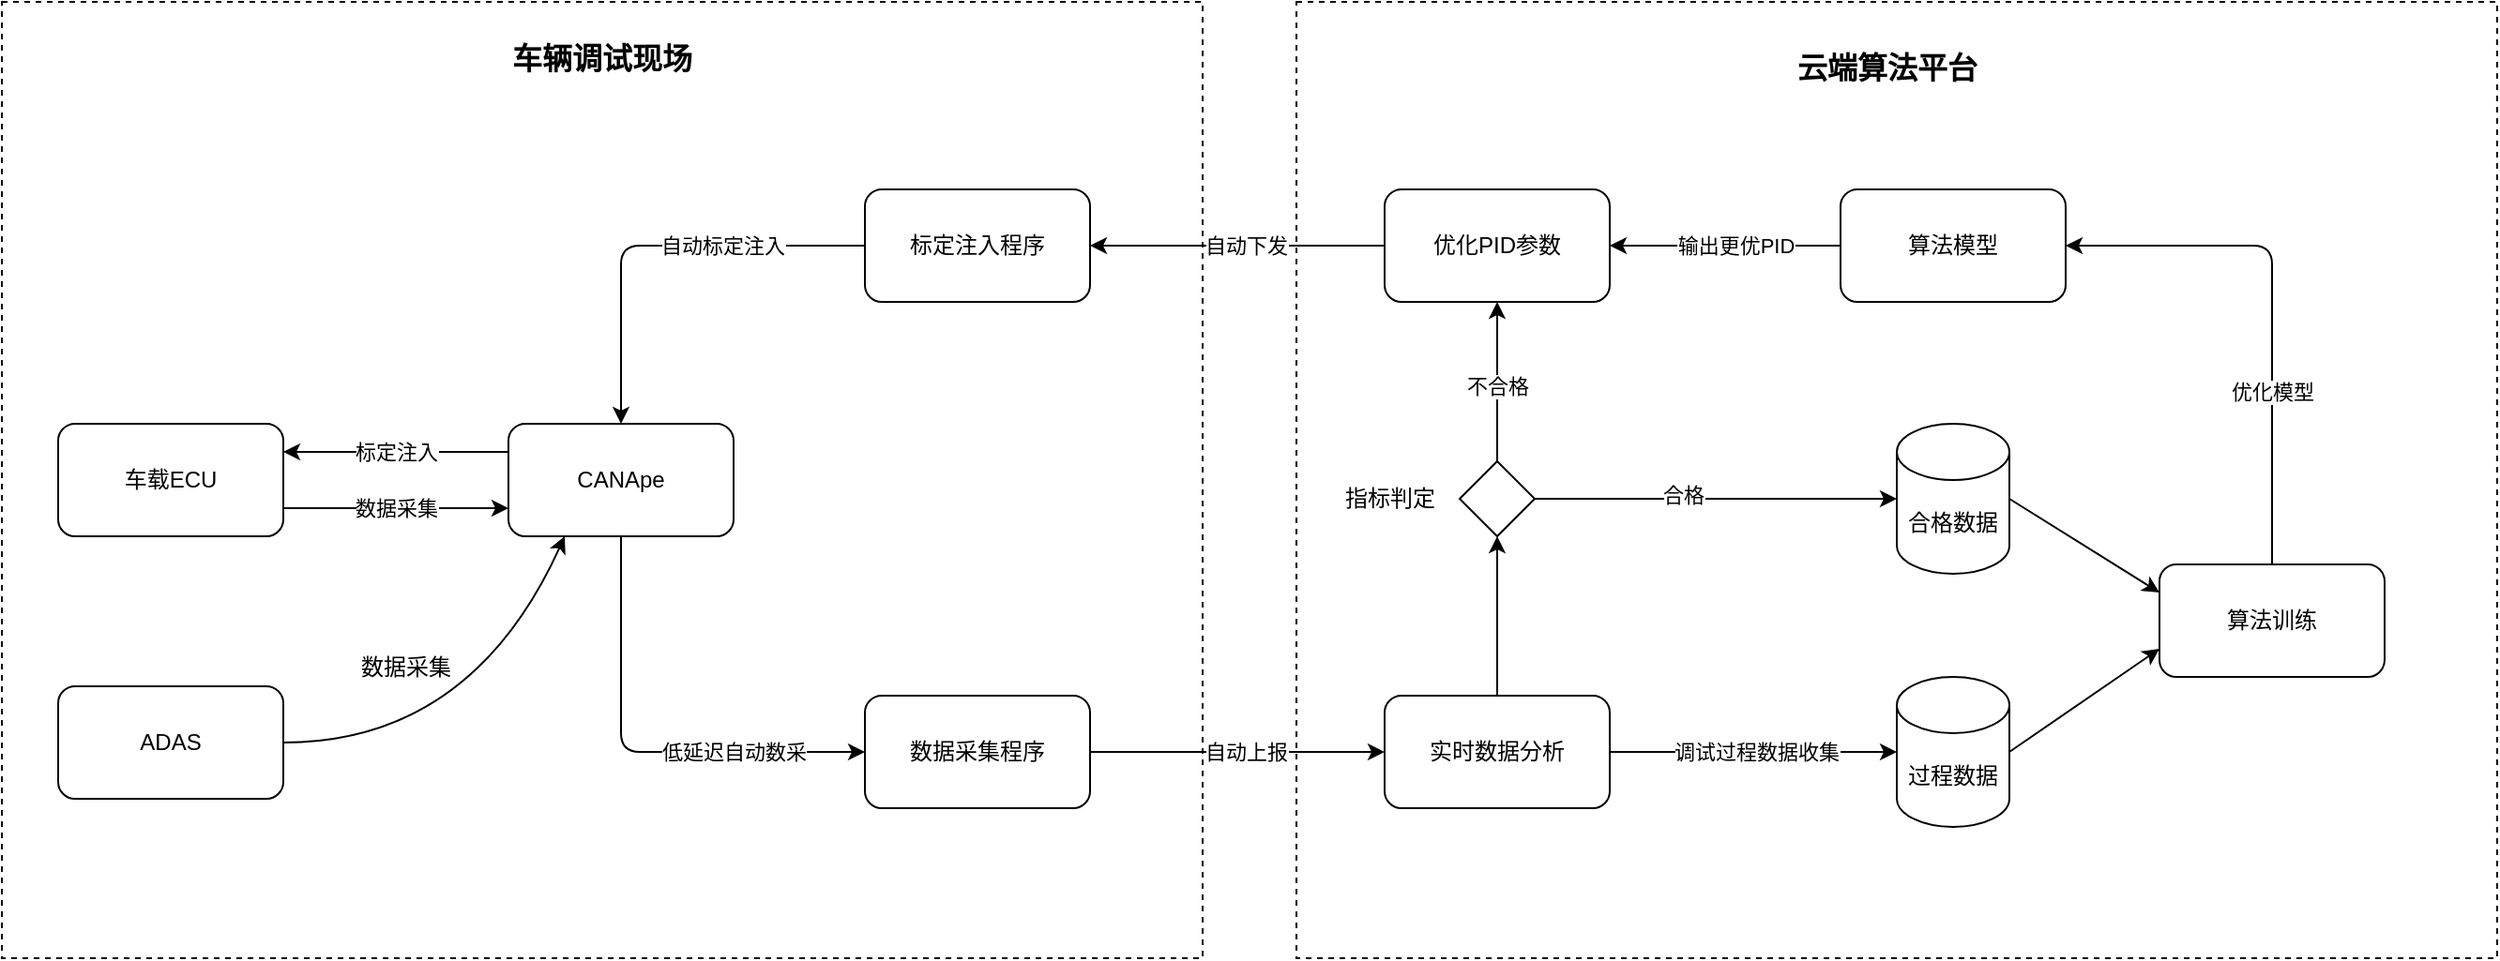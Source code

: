 <mxfile version="20.2.4" type="github">
  <diagram id="gSlv95_4RIC7wDLJ_D38" name="第 1 页">
    <mxGraphModel dx="1878" dy="1025" grid="1" gridSize="10" guides="1" tooltips="1" connect="1" arrows="1" fold="1" page="1" pageScale="1" pageWidth="827" pageHeight="1169" math="0" shadow="0">
      <root>
        <mxCell id="0" />
        <mxCell id="1" parent="0" />
        <mxCell id="lMwt3xtERxKwk5VagIGB-60" value="" style="rounded=0;whiteSpace=wrap;html=1;fontSize=16;dashed=1;" vertex="1" parent="1">
          <mxGeometry x="740" y="170" width="640" height="510" as="geometry" />
        </mxCell>
        <mxCell id="lMwt3xtERxKwk5VagIGB-58" value="" style="rounded=0;whiteSpace=wrap;html=1;fontSize=16;dashed=1;" vertex="1" parent="1">
          <mxGeometry x="50" y="170" width="640" height="510" as="geometry" />
        </mxCell>
        <mxCell id="lMwt3xtERxKwk5VagIGB-2" value="车载ECU" style="rounded=1;whiteSpace=wrap;html=1;" vertex="1" parent="1">
          <mxGeometry x="80" y="395" width="120" height="60" as="geometry" />
        </mxCell>
        <mxCell id="lMwt3xtERxKwk5VagIGB-4" value="CANApe" style="rounded=1;whiteSpace=wrap;html=1;" vertex="1" parent="1">
          <mxGeometry x="320" y="395" width="120" height="60" as="geometry" />
        </mxCell>
        <mxCell id="lMwt3xtERxKwk5VagIGB-5" value="数据采集程序" style="rounded=1;whiteSpace=wrap;html=1;" vertex="1" parent="1">
          <mxGeometry x="510" y="540" width="120" height="60" as="geometry" />
        </mxCell>
        <mxCell id="lMwt3xtERxKwk5VagIGB-6" value="实时数据分析" style="rounded=1;whiteSpace=wrap;html=1;" vertex="1" parent="1">
          <mxGeometry x="787" y="540" width="120" height="60" as="geometry" />
        </mxCell>
        <mxCell id="lMwt3xtERxKwk5VagIGB-7" value="标定注入程序" style="rounded=1;whiteSpace=wrap;html=1;" vertex="1" parent="1">
          <mxGeometry x="510" y="270" width="120" height="60" as="geometry" />
        </mxCell>
        <mxCell id="lMwt3xtERxKwk5VagIGB-9" value="" style="endArrow=classic;html=1;rounded=0;exitX=1;exitY=0.75;exitDx=0;exitDy=0;entryX=0;entryY=0.75;entryDx=0;entryDy=0;" edge="1" parent="1" source="lMwt3xtERxKwk5VagIGB-2" target="lMwt3xtERxKwk5VagIGB-4">
          <mxGeometry width="50" height="50" relative="1" as="geometry">
            <mxPoint x="240" y="460" as="sourcePoint" />
            <mxPoint x="290" y="410" as="targetPoint" />
            <Array as="points" />
          </mxGeometry>
        </mxCell>
        <mxCell id="lMwt3xtERxKwk5VagIGB-10" value="数据采集" style="edgeLabel;html=1;align=center;verticalAlign=middle;resizable=0;points=[];" vertex="1" connectable="0" parent="lMwt3xtERxKwk5VagIGB-9">
          <mxGeometry x="-0.417" y="2" relative="1" as="geometry">
            <mxPoint x="25" y="2" as="offset" />
          </mxGeometry>
        </mxCell>
        <mxCell id="lMwt3xtERxKwk5VagIGB-11" value="标定注入" style="endArrow=classic;html=1;rounded=0;entryX=1;entryY=0.25;entryDx=0;entryDy=0;exitX=0;exitY=0.25;exitDx=0;exitDy=0;" edge="1" parent="1" source="lMwt3xtERxKwk5VagIGB-4" target="lMwt3xtERxKwk5VagIGB-2">
          <mxGeometry width="50" height="50" relative="1" as="geometry">
            <mxPoint x="260" y="670" as="sourcePoint" />
            <mxPoint x="310" y="620" as="targetPoint" />
          </mxGeometry>
        </mxCell>
        <mxCell id="lMwt3xtERxKwk5VagIGB-14" value="" style="endArrow=classic;html=1;rounded=1;exitX=0;exitY=0.5;exitDx=0;exitDy=0;" edge="1" parent="1" source="lMwt3xtERxKwk5VagIGB-7" target="lMwt3xtERxKwk5VagIGB-4">
          <mxGeometry width="50" height="50" relative="1" as="geometry">
            <mxPoint x="390" y="600" as="sourcePoint" />
            <mxPoint x="370" y="460" as="targetPoint" />
            <Array as="points">
              <mxPoint x="380" y="300" />
            </Array>
          </mxGeometry>
        </mxCell>
        <mxCell id="lMwt3xtERxKwk5VagIGB-15" value="自动标定注入" style="edgeLabel;html=1;align=center;verticalAlign=middle;resizable=0;points=[];" vertex="1" connectable="0" parent="lMwt3xtERxKwk5VagIGB-14">
          <mxGeometry x="-0.156" y="3" relative="1" as="geometry">
            <mxPoint x="19" y="-3" as="offset" />
          </mxGeometry>
        </mxCell>
        <mxCell id="lMwt3xtERxKwk5VagIGB-16" value="" style="endArrow=classic;html=1;rounded=1;entryX=0;entryY=0.5;entryDx=0;entryDy=0;exitX=0.5;exitY=1;exitDx=0;exitDy=0;" edge="1" parent="1" source="lMwt3xtERxKwk5VagIGB-4" target="lMwt3xtERxKwk5VagIGB-5">
          <mxGeometry width="50" height="50" relative="1" as="geometry">
            <mxPoint x="230" y="650" as="sourcePoint" />
            <mxPoint x="280" y="600" as="targetPoint" />
            <Array as="points">
              <mxPoint x="380" y="570" />
            </Array>
          </mxGeometry>
        </mxCell>
        <mxCell id="lMwt3xtERxKwk5VagIGB-17" value="低延迟自动数采" style="edgeLabel;html=1;align=center;verticalAlign=middle;resizable=0;points=[];" vertex="1" connectable="0" parent="lMwt3xtERxKwk5VagIGB-16">
          <mxGeometry x="-0.244" relative="1" as="geometry">
            <mxPoint x="60" y="22" as="offset" />
          </mxGeometry>
        </mxCell>
        <mxCell id="lMwt3xtERxKwk5VagIGB-18" value="" style="endArrow=classic;html=1;rounded=1;entryX=0;entryY=0.5;entryDx=0;entryDy=0;strokeWidth=1;" edge="1" parent="1" source="lMwt3xtERxKwk5VagIGB-5" target="lMwt3xtERxKwk5VagIGB-6">
          <mxGeometry width="50" height="50" relative="1" as="geometry">
            <mxPoint x="780" y="640" as="sourcePoint" />
            <mxPoint x="830" y="590" as="targetPoint" />
            <Array as="points" />
          </mxGeometry>
        </mxCell>
        <mxCell id="lMwt3xtERxKwk5VagIGB-20" value="自动上报" style="edgeLabel;html=1;align=center;verticalAlign=middle;resizable=0;points=[];" vertex="1" connectable="0" parent="lMwt3xtERxKwk5VagIGB-18">
          <mxGeometry x="-0.029" y="-1" relative="1" as="geometry">
            <mxPoint x="7" y="-1" as="offset" />
          </mxGeometry>
        </mxCell>
        <mxCell id="lMwt3xtERxKwk5VagIGB-22" value="优化PID参数" style="rounded=1;whiteSpace=wrap;html=1;" vertex="1" parent="1">
          <mxGeometry x="787" y="270" width="120" height="60" as="geometry" />
        </mxCell>
        <mxCell id="lMwt3xtERxKwk5VagIGB-25" value="" style="rhombus;whiteSpace=wrap;html=1;" vertex="1" parent="1">
          <mxGeometry x="827" y="415" width="40" height="40" as="geometry" />
        </mxCell>
        <mxCell id="lMwt3xtERxKwk5VagIGB-26" value="指标判定" style="text;html=1;strokeColor=none;fillColor=none;align=center;verticalAlign=middle;whiteSpace=wrap;rounded=0;" vertex="1" parent="1">
          <mxGeometry x="760" y="420" width="60" height="30" as="geometry" />
        </mxCell>
        <mxCell id="lMwt3xtERxKwk5VagIGB-27" value="" style="endArrow=classic;html=1;rounded=0;exitX=0.5;exitY=0;exitDx=0;exitDy=0;entryX=0.5;entryY=1;entryDx=0;entryDy=0;" edge="1" parent="1" source="lMwt3xtERxKwk5VagIGB-6" target="lMwt3xtERxKwk5VagIGB-25">
          <mxGeometry width="50" height="50" relative="1" as="geometry">
            <mxPoint x="780" y="460" as="sourcePoint" />
            <mxPoint x="830" y="410" as="targetPoint" />
          </mxGeometry>
        </mxCell>
        <mxCell id="lMwt3xtERxKwk5VagIGB-28" value="" style="endArrow=classic;html=1;rounded=0;exitX=0.5;exitY=0;exitDx=0;exitDy=0;entryX=0.5;entryY=1;entryDx=0;entryDy=0;" edge="1" parent="1" source="lMwt3xtERxKwk5VagIGB-25" target="lMwt3xtERxKwk5VagIGB-22">
          <mxGeometry width="50" height="50" relative="1" as="geometry">
            <mxPoint x="840" y="380" as="sourcePoint" />
            <mxPoint x="890" y="330" as="targetPoint" />
          </mxGeometry>
        </mxCell>
        <mxCell id="lMwt3xtERxKwk5VagIGB-32" value="不合格" style="edgeLabel;html=1;align=center;verticalAlign=middle;resizable=0;points=[];" vertex="1" connectable="0" parent="lMwt3xtERxKwk5VagIGB-28">
          <mxGeometry x="0.16" y="4" relative="1" as="geometry">
            <mxPoint x="4" y="9" as="offset" />
          </mxGeometry>
        </mxCell>
        <mxCell id="lMwt3xtERxKwk5VagIGB-29" value="" style="endArrow=classic;html=1;rounded=0;exitX=0;exitY=0.5;exitDx=0;exitDy=0;entryX=1;entryY=0.5;entryDx=0;entryDy=0;strokeWidth=1;" edge="1" parent="1" source="lMwt3xtERxKwk5VagIGB-22" target="lMwt3xtERxKwk5VagIGB-7">
          <mxGeometry width="50" height="50" relative="1" as="geometry">
            <mxPoint x="570" y="300" as="sourcePoint" />
            <mxPoint x="620" y="250" as="targetPoint" />
            <Array as="points" />
          </mxGeometry>
        </mxCell>
        <mxCell id="lMwt3xtERxKwk5VagIGB-54" value="自动下发" style="edgeLabel;html=1;align=center;verticalAlign=middle;resizable=0;points=[];" vertex="1" connectable="0" parent="lMwt3xtERxKwk5VagIGB-29">
          <mxGeometry x="-0.183" y="2" relative="1" as="geometry">
            <mxPoint x="-10" y="-2" as="offset" />
          </mxGeometry>
        </mxCell>
        <mxCell id="lMwt3xtERxKwk5VagIGB-30" value="" style="endArrow=classic;html=1;rounded=0;exitX=1;exitY=0.5;exitDx=0;exitDy=0;entryX=0;entryY=0.5;entryDx=0;entryDy=0;entryPerimeter=0;" edge="1" parent="1" source="lMwt3xtERxKwk5VagIGB-25" target="lMwt3xtERxKwk5VagIGB-41">
          <mxGeometry width="50" height="50" relative="1" as="geometry">
            <mxPoint x="900" y="420" as="sourcePoint" />
            <mxPoint x="970" y="400" as="targetPoint" />
          </mxGeometry>
        </mxCell>
        <mxCell id="lMwt3xtERxKwk5VagIGB-31" value="合格" style="edgeLabel;html=1;align=center;verticalAlign=middle;resizable=0;points=[];" vertex="1" connectable="0" parent="lMwt3xtERxKwk5VagIGB-30">
          <mxGeometry x="-0.188" y="2" relative="1" as="geometry">
            <mxPoint as="offset" />
          </mxGeometry>
        </mxCell>
        <mxCell id="lMwt3xtERxKwk5VagIGB-33" value="ADAS" style="rounded=1;whiteSpace=wrap;html=1;" vertex="1" parent="1">
          <mxGeometry x="80" y="535" width="120" height="60" as="geometry" />
        </mxCell>
        <mxCell id="lMwt3xtERxKwk5VagIGB-34" value="" style="endArrow=classic;html=1;exitX=1;exitY=0.5;exitDx=0;exitDy=0;entryX=0.25;entryY=1;entryDx=0;entryDy=0;curved=1;" edge="1" parent="1" source="lMwt3xtERxKwk5VagIGB-33" target="lMwt3xtERxKwk5VagIGB-4">
          <mxGeometry width="50" height="50" relative="1" as="geometry">
            <mxPoint x="260" y="630" as="sourcePoint" />
            <mxPoint x="310" y="580" as="targetPoint" />
            <Array as="points">
              <mxPoint x="300" y="565" />
            </Array>
          </mxGeometry>
        </mxCell>
        <mxCell id="lMwt3xtERxKwk5VagIGB-35" value="数据采集" style="text;html=1;align=center;verticalAlign=middle;resizable=0;points=[];autosize=1;strokeColor=none;fillColor=none;" vertex="1" parent="1">
          <mxGeometry x="230" y="510" width="70" height="30" as="geometry" />
        </mxCell>
        <mxCell id="lMwt3xtERxKwk5VagIGB-38" value="" style="endArrow=classic;html=1;rounded=0;exitX=1;exitY=0.5;exitDx=0;exitDy=0;entryX=0;entryY=0.5;entryDx=0;entryDy=0;entryPerimeter=0;" edge="1" parent="1" source="lMwt3xtERxKwk5VagIGB-6" target="lMwt3xtERxKwk5VagIGB-39">
          <mxGeometry width="50" height="50" relative="1" as="geometry">
            <mxPoint x="940" y="580" as="sourcePoint" />
            <mxPoint x="950" y="490" as="targetPoint" />
          </mxGeometry>
        </mxCell>
        <mxCell id="lMwt3xtERxKwk5VagIGB-40" value="调试过程数据收集" style="edgeLabel;html=1;align=center;verticalAlign=middle;resizable=0;points=[];" vertex="1" connectable="0" parent="lMwt3xtERxKwk5VagIGB-38">
          <mxGeometry x="-0.429" y="-1" relative="1" as="geometry">
            <mxPoint x="34" y="-1" as="offset" />
          </mxGeometry>
        </mxCell>
        <mxCell id="lMwt3xtERxKwk5VagIGB-39" value="过程数据" style="shape=cylinder3;whiteSpace=wrap;html=1;boundedLbl=1;backgroundOutline=1;size=15;" vertex="1" parent="1">
          <mxGeometry x="1060" y="530" width="60" height="80" as="geometry" />
        </mxCell>
        <mxCell id="lMwt3xtERxKwk5VagIGB-41" value="合格数据" style="shape=cylinder3;whiteSpace=wrap;html=1;boundedLbl=1;backgroundOutline=1;size=15;" vertex="1" parent="1">
          <mxGeometry x="1060" y="395" width="60" height="80" as="geometry" />
        </mxCell>
        <mxCell id="lMwt3xtERxKwk5VagIGB-42" value="算法训练" style="rounded=1;whiteSpace=wrap;html=1;" vertex="1" parent="1">
          <mxGeometry x="1200" y="470" width="120" height="60" as="geometry" />
        </mxCell>
        <mxCell id="lMwt3xtERxKwk5VagIGB-43" value="" style="endArrow=classic;html=1;rounded=0;exitX=1;exitY=0.5;exitDx=0;exitDy=0;exitPerimeter=0;entryX=0;entryY=0.25;entryDx=0;entryDy=0;" edge="1" parent="1" source="lMwt3xtERxKwk5VagIGB-41" target="lMwt3xtERxKwk5VagIGB-42">
          <mxGeometry width="50" height="50" relative="1" as="geometry">
            <mxPoint x="1140" y="420" as="sourcePoint" />
            <mxPoint x="1190" y="370" as="targetPoint" />
          </mxGeometry>
        </mxCell>
        <mxCell id="lMwt3xtERxKwk5VagIGB-44" value="" style="endArrow=classic;html=1;rounded=0;exitX=1;exitY=0.5;exitDx=0;exitDy=0;exitPerimeter=0;entryX=0;entryY=0.75;entryDx=0;entryDy=0;" edge="1" parent="1" source="lMwt3xtERxKwk5VagIGB-39" target="lMwt3xtERxKwk5VagIGB-42">
          <mxGeometry width="50" height="50" relative="1" as="geometry">
            <mxPoint x="1140" y="470" as="sourcePoint" />
            <mxPoint x="1200" y="450" as="targetPoint" />
          </mxGeometry>
        </mxCell>
        <mxCell id="lMwt3xtERxKwk5VagIGB-45" value="算法模型" style="rounded=1;whiteSpace=wrap;html=1;" vertex="1" parent="1">
          <mxGeometry x="1030" y="270" width="120" height="60" as="geometry" />
        </mxCell>
        <mxCell id="lMwt3xtERxKwk5VagIGB-46" value="" style="endArrow=classic;html=1;rounded=1;exitX=0.5;exitY=0;exitDx=0;exitDy=0;entryX=1;entryY=0.5;entryDx=0;entryDy=0;" edge="1" parent="1" source="lMwt3xtERxKwk5VagIGB-42" target="lMwt3xtERxKwk5VagIGB-45">
          <mxGeometry width="50" height="50" relative="1" as="geometry">
            <mxPoint x="1210" y="350" as="sourcePoint" />
            <mxPoint x="1260" y="300" as="targetPoint" />
            <Array as="points">
              <mxPoint x="1260" y="300" />
            </Array>
          </mxGeometry>
        </mxCell>
        <mxCell id="lMwt3xtERxKwk5VagIGB-49" value="优化模型" style="edgeLabel;html=1;align=center;verticalAlign=middle;resizable=0;points=[];" vertex="1" connectable="0" parent="lMwt3xtERxKwk5VagIGB-46">
          <mxGeometry x="0.05" y="1" relative="1" as="geometry">
            <mxPoint x="1" y="55" as="offset" />
          </mxGeometry>
        </mxCell>
        <mxCell id="lMwt3xtERxKwk5VagIGB-47" value="" style="endArrow=classic;html=1;rounded=0;exitX=0;exitY=0.5;exitDx=0;exitDy=0;entryX=1;entryY=0.5;entryDx=0;entryDy=0;endFill=1;startArrow=none;startFill=0;" edge="1" parent="1" source="lMwt3xtERxKwk5VagIGB-45" target="lMwt3xtERxKwk5VagIGB-22">
          <mxGeometry width="50" height="50" relative="1" as="geometry">
            <mxPoint x="910" y="190" as="sourcePoint" />
            <mxPoint x="960" y="140" as="targetPoint" />
          </mxGeometry>
        </mxCell>
        <mxCell id="lMwt3xtERxKwk5VagIGB-48" value="输出更优PID" style="edgeLabel;html=1;align=center;verticalAlign=middle;resizable=0;points=[];" vertex="1" connectable="0" parent="lMwt3xtERxKwk5VagIGB-47">
          <mxGeometry x="0.077" y="-4" relative="1" as="geometry">
            <mxPoint x="10" y="4" as="offset" />
          </mxGeometry>
        </mxCell>
        <mxCell id="lMwt3xtERxKwk5VagIGB-52" value="车辆调试现场" style="text;html=1;strokeColor=none;fillColor=none;align=center;verticalAlign=middle;whiteSpace=wrap;rounded=0;fontSize=16;fontStyle=1" vertex="1" parent="1">
          <mxGeometry x="60" y="170" width="620" height="60" as="geometry" />
        </mxCell>
        <mxCell id="lMwt3xtERxKwk5VagIGB-53" value="云端算法平台" style="text;html=1;strokeColor=none;fillColor=none;align=center;verticalAlign=middle;whiteSpace=wrap;rounded=0;fontSize=16;fontStyle=1" vertex="1" parent="1">
          <mxGeometry x="740" y="170" width="630" height="70" as="geometry" />
        </mxCell>
      </root>
    </mxGraphModel>
  </diagram>
</mxfile>
